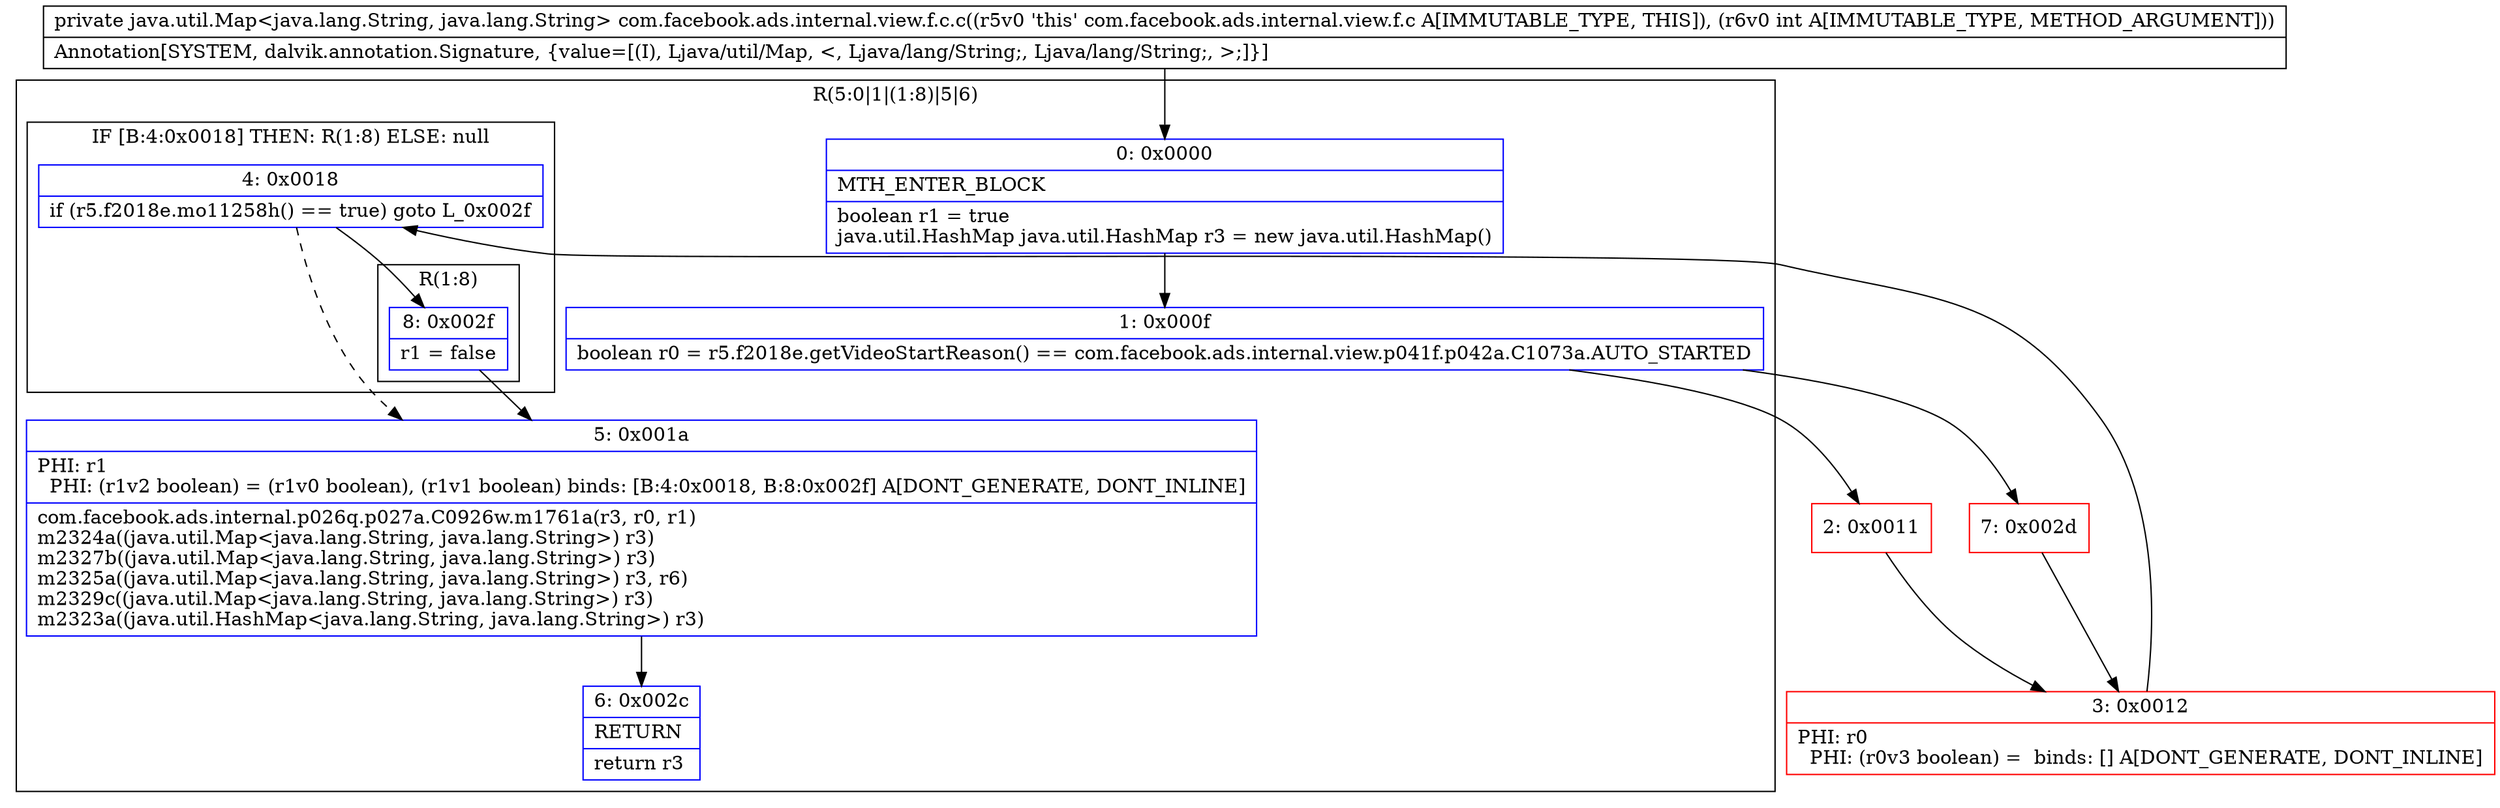 digraph "CFG forcom.facebook.ads.internal.view.f.c.c(I)Ljava\/util\/Map;" {
subgraph cluster_Region_720517629 {
label = "R(5:0|1|(1:8)|5|6)";
node [shape=record,color=blue];
Node_0 [shape=record,label="{0\:\ 0x0000|MTH_ENTER_BLOCK\l|boolean r1 = true\ljava.util.HashMap java.util.HashMap r3 = new java.util.HashMap()\l}"];
Node_1 [shape=record,label="{1\:\ 0x000f|boolean r0 = r5.f2018e.getVideoStartReason() == com.facebook.ads.internal.view.p041f.p042a.C1073a.AUTO_STARTED\l}"];
subgraph cluster_IfRegion_544112506 {
label = "IF [B:4:0x0018] THEN: R(1:8) ELSE: null";
node [shape=record,color=blue];
Node_4 [shape=record,label="{4\:\ 0x0018|if (r5.f2018e.mo11258h() == true) goto L_0x002f\l}"];
subgraph cluster_Region_752500039 {
label = "R(1:8)";
node [shape=record,color=blue];
Node_8 [shape=record,label="{8\:\ 0x002f|r1 = false\l}"];
}
}
Node_5 [shape=record,label="{5\:\ 0x001a|PHI: r1 \l  PHI: (r1v2 boolean) = (r1v0 boolean), (r1v1 boolean) binds: [B:4:0x0018, B:8:0x002f] A[DONT_GENERATE, DONT_INLINE]\l|com.facebook.ads.internal.p026q.p027a.C0926w.m1761a(r3, r0, r1)\lm2324a((java.util.Map\<java.lang.String, java.lang.String\>) r3)\lm2327b((java.util.Map\<java.lang.String, java.lang.String\>) r3)\lm2325a((java.util.Map\<java.lang.String, java.lang.String\>) r3, r6)\lm2329c((java.util.Map\<java.lang.String, java.lang.String\>) r3)\lm2323a((java.util.HashMap\<java.lang.String, java.lang.String\>) r3)\l}"];
Node_6 [shape=record,label="{6\:\ 0x002c|RETURN\l|return r3\l}"];
}
Node_2 [shape=record,color=red,label="{2\:\ 0x0011}"];
Node_3 [shape=record,color=red,label="{3\:\ 0x0012|PHI: r0 \l  PHI: (r0v3 boolean) =  binds: [] A[DONT_GENERATE, DONT_INLINE]\l}"];
Node_7 [shape=record,color=red,label="{7\:\ 0x002d}"];
MethodNode[shape=record,label="{private java.util.Map\<java.lang.String, java.lang.String\> com.facebook.ads.internal.view.f.c.c((r5v0 'this' com.facebook.ads.internal.view.f.c A[IMMUTABLE_TYPE, THIS]), (r6v0 int A[IMMUTABLE_TYPE, METHOD_ARGUMENT]))  | Annotation[SYSTEM, dalvik.annotation.Signature, \{value=[(I), Ljava\/util\/Map, \<, Ljava\/lang\/String;, Ljava\/lang\/String;, \>;]\}]\l}"];
MethodNode -> Node_0;
Node_0 -> Node_1;
Node_1 -> Node_2;
Node_1 -> Node_7;
Node_4 -> Node_5[style=dashed];
Node_4 -> Node_8;
Node_8 -> Node_5;
Node_5 -> Node_6;
Node_2 -> Node_3;
Node_3 -> Node_4;
Node_7 -> Node_3;
}

